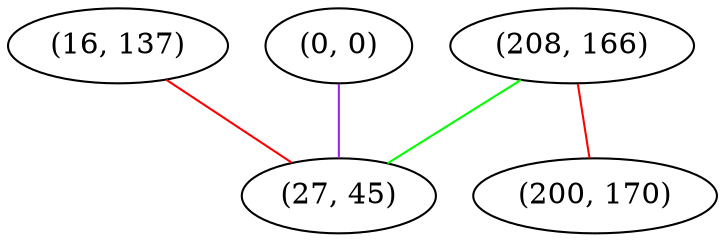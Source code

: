 graph "" {
"(16, 137)";
"(208, 166)";
"(0, 0)";
"(200, 170)";
"(27, 45)";
"(16, 137)" -- "(27, 45)"  [color=red, key=0, weight=1];
"(208, 166)" -- "(200, 170)"  [color=red, key=0, weight=1];
"(208, 166)" -- "(27, 45)"  [color=green, key=0, weight=2];
"(0, 0)" -- "(27, 45)"  [color=purple, key=0, weight=4];
}

